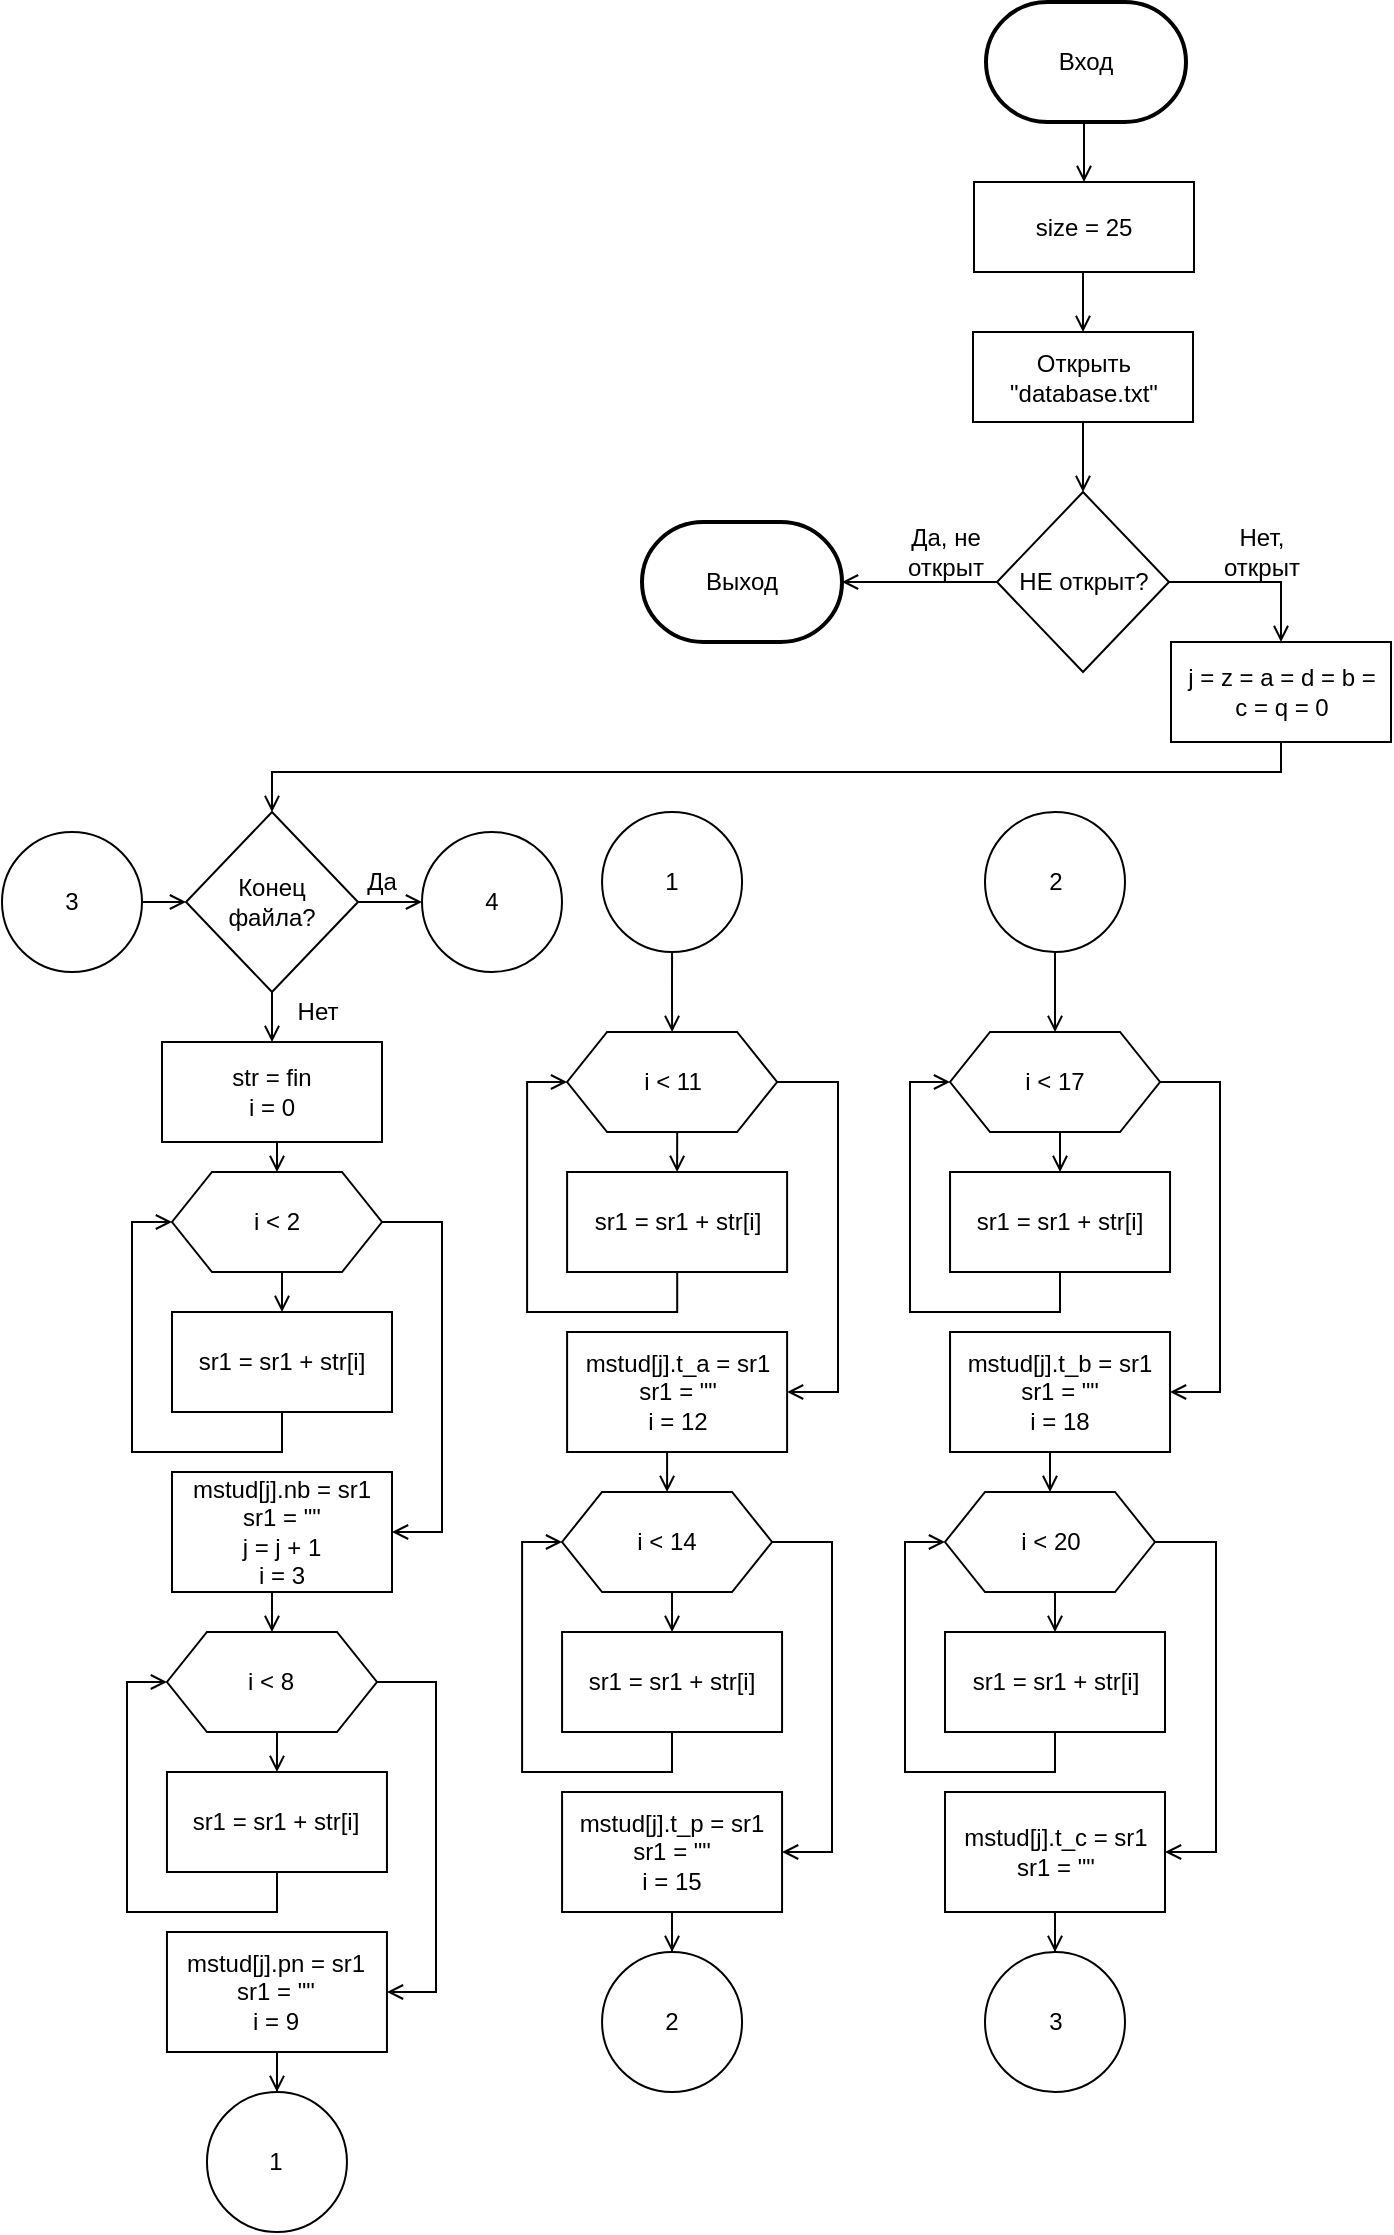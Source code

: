<mxfile version="13.9.1" type="github">
  <diagram id="2XYw5rfrzcdDfsoRY1aY" name="Page-1">
    <mxGraphModel dx="1671" dy="721" grid="1" gridSize="10" guides="1" tooltips="1" connect="1" arrows="1" fold="1" page="1" pageScale="1" pageWidth="827" pageHeight="1169" math="0" shadow="0">
      <root>
        <mxCell id="0" />
        <mxCell id="1" parent="0" />
        <mxCell id="bIGdx2mvvDFSyfbHBPX8-4" style="edgeStyle=orthogonalEdgeStyle;rounded=0;orthogonalLoop=1;jettySize=auto;html=1;exitX=0.5;exitY=1;exitDx=0;exitDy=0;exitPerimeter=0;entryX=0.5;entryY=0;entryDx=0;entryDy=0;endArrow=open;endFill=0;" parent="1" source="bIGdx2mvvDFSyfbHBPX8-2" edge="1">
          <mxGeometry relative="1" as="geometry">
            <mxPoint x="281" y="95" as="targetPoint" />
          </mxGeometry>
        </mxCell>
        <mxCell id="bIGdx2mvvDFSyfbHBPX8-2" value="Вход" style="strokeWidth=2;html=1;shape=mxgraph.flowchart.terminator;whiteSpace=wrap;" parent="1" vertex="1">
          <mxGeometry x="232" y="5" width="100" height="60" as="geometry" />
        </mxCell>
        <mxCell id="KQFqtlPDkMT88FlhOWFB-3" style="edgeStyle=orthogonalEdgeStyle;rounded=0;orthogonalLoop=1;jettySize=auto;html=1;entryX=0.5;entryY=0;entryDx=0;entryDy=0;endArrow=open;endFill=0;" edge="1" parent="1" source="gcUCHksnC8rrGLkKe8yG-3" target="B0YSBYVzR49liGQwaU1Z-23">
          <mxGeometry relative="1" as="geometry">
            <Array as="points">
              <mxPoint x="281" y="160" />
            </Array>
          </mxGeometry>
        </mxCell>
        <mxCell id="gcUCHksnC8rrGLkKe8yG-3" value="size = 25" style="rounded=0;whiteSpace=wrap;html=1;" parent="1" vertex="1">
          <mxGeometry x="226" y="95" width="110" height="45" as="geometry" />
        </mxCell>
        <mxCell id="KQFqtlPDkMT88FlhOWFB-7" style="edgeStyle=orthogonalEdgeStyle;rounded=0;orthogonalLoop=1;jettySize=auto;html=1;entryX=0;entryY=0.5;entryDx=0;entryDy=0;endArrow=open;endFill=0;" edge="1" parent="1" source="B0YSBYVzR49liGQwaU1Z-10" target="B0YSBYVzR49liGQwaU1Z-30">
          <mxGeometry relative="1" as="geometry">
            <Array as="points">
              <mxPoint x="380" y="390" />
              <mxPoint x="-125" y="390" />
            </Array>
          </mxGeometry>
        </mxCell>
        <mxCell id="B0YSBYVzR49liGQwaU1Z-10" value="j = z = a = d = b = &lt;br&gt;c = q = 0" style="rounded=0;whiteSpace=wrap;html=1;" parent="1" vertex="1">
          <mxGeometry x="324.5" y="325" width="110" height="50" as="geometry" />
        </mxCell>
        <mxCell id="B0YSBYVzR49liGQwaU1Z-11" style="edgeStyle=orthogonalEdgeStyle;rounded=0;orthogonalLoop=1;jettySize=auto;html=1;exitX=0.5;exitY=1;exitDx=0;exitDy=0;entryX=0;entryY=0.5;entryDx=0;entryDy=0;" parent="1" target="B0YSBYVzR49liGQwaU1Z-14" edge="1">
          <mxGeometry relative="1" as="geometry">
            <mxPoint x="274.5" y="262" as="sourcePoint" />
          </mxGeometry>
        </mxCell>
        <mxCell id="KQFqtlPDkMT88FlhOWFB-5" style="edgeStyle=orthogonalEdgeStyle;rounded=0;orthogonalLoop=1;jettySize=auto;html=1;entryX=0.5;entryY=0;entryDx=0;entryDy=0;endArrow=open;endFill=0;" edge="1" parent="1" source="B0YSBYVzR49liGQwaU1Z-14" target="B0YSBYVzR49liGQwaU1Z-10">
          <mxGeometry relative="1" as="geometry" />
        </mxCell>
        <mxCell id="KQFqtlPDkMT88FlhOWFB-6" style="edgeStyle=orthogonalEdgeStyle;rounded=0;orthogonalLoop=1;jettySize=auto;html=1;endArrow=open;endFill=0;" edge="1" parent="1" source="B0YSBYVzR49liGQwaU1Z-14" target="B0YSBYVzR49liGQwaU1Z-27">
          <mxGeometry relative="1" as="geometry" />
        </mxCell>
        <mxCell id="B0YSBYVzR49liGQwaU1Z-14" value="НЕ открыт?" style="rhombus;whiteSpace=wrap;html=1;direction=south;" parent="1" vertex="1">
          <mxGeometry x="237.5" y="250" width="86" height="90" as="geometry" />
        </mxCell>
        <mxCell id="B0YSBYVzR49liGQwaU1Z-15" value="Да, не открыт" style="text;html=1;strokeColor=none;fillColor=none;align=center;verticalAlign=middle;whiteSpace=wrap;rounded=0;" parent="1" vertex="1">
          <mxGeometry x="191.5" y="270" width="40" height="20" as="geometry" />
        </mxCell>
        <mxCell id="B0YSBYVzR49liGQwaU1Z-16" value="Нет, открыт" style="text;html=1;strokeColor=none;fillColor=none;align=center;verticalAlign=middle;whiteSpace=wrap;rounded=0;" parent="1" vertex="1">
          <mxGeometry x="349.5" y="270" width="40" height="20" as="geometry" />
        </mxCell>
        <mxCell id="KQFqtlPDkMT88FlhOWFB-4" style="edgeStyle=orthogonalEdgeStyle;rounded=0;orthogonalLoop=1;jettySize=auto;html=1;endArrow=open;endFill=0;" edge="1" parent="1" source="B0YSBYVzR49liGQwaU1Z-23" target="B0YSBYVzR49liGQwaU1Z-14">
          <mxGeometry relative="1" as="geometry" />
        </mxCell>
        <mxCell id="B0YSBYVzR49liGQwaU1Z-23" value="Открыть&lt;br&gt;&quot;database.txt&quot;" style="rounded=0;whiteSpace=wrap;html=1;" parent="1" vertex="1">
          <mxGeometry x="225.5" y="170" width="110" height="45" as="geometry" />
        </mxCell>
        <mxCell id="B0YSBYVzR49liGQwaU1Z-27" value="Выход" style="strokeWidth=2;html=1;shape=mxgraph.flowchart.terminator;whiteSpace=wrap;" parent="1" vertex="1">
          <mxGeometry x="60" y="265" width="100" height="60" as="geometry" />
        </mxCell>
        <mxCell id="KQFqtlPDkMT88FlhOWFB-8" style="edgeStyle=orthogonalEdgeStyle;rounded=0;orthogonalLoop=1;jettySize=auto;html=1;entryX=0.5;entryY=0;entryDx=0;entryDy=0;endArrow=open;endFill=0;" edge="1" parent="1" source="B0YSBYVzR49liGQwaU1Z-30" target="B0YSBYVzR49liGQwaU1Z-33">
          <mxGeometry relative="1" as="geometry" />
        </mxCell>
        <mxCell id="KQFqtlPDkMT88FlhOWFB-76" style="edgeStyle=orthogonalEdgeStyle;rounded=0;orthogonalLoop=1;jettySize=auto;html=1;exitX=0.5;exitY=0;exitDx=0;exitDy=0;entryX=0;entryY=0.5;entryDx=0;entryDy=0;endArrow=open;endFill=0;" edge="1" parent="1" source="B0YSBYVzR49liGQwaU1Z-30" target="KQFqtlPDkMT88FlhOWFB-75">
          <mxGeometry relative="1" as="geometry" />
        </mxCell>
        <mxCell id="B0YSBYVzR49liGQwaU1Z-30" value="Конец&lt;br&gt;файла?" style="rhombus;whiteSpace=wrap;html=1;direction=south;" parent="1" vertex="1">
          <mxGeometry x="-168" y="410" width="86" height="90" as="geometry" />
        </mxCell>
        <mxCell id="KQFqtlPDkMT88FlhOWFB-11" style="edgeStyle=orthogonalEdgeStyle;rounded=0;orthogonalLoop=1;jettySize=auto;html=1;exitX=0.5;exitY=1;exitDx=0;exitDy=0;entryX=0.5;entryY=0;entryDx=0;entryDy=0;endArrow=open;endFill=0;" edge="1" parent="1" source="B0YSBYVzR49liGQwaU1Z-33" target="KQFqtlPDkMT88FlhOWFB-1">
          <mxGeometry relative="1" as="geometry" />
        </mxCell>
        <mxCell id="B0YSBYVzR49liGQwaU1Z-33" value="str = fin&lt;br&gt;i = 0" style="rounded=0;whiteSpace=wrap;html=1;" parent="1" vertex="1">
          <mxGeometry x="-180" y="525" width="110" height="50" as="geometry" />
        </mxCell>
        <mxCell id="KQFqtlPDkMT88FlhOWFB-26" style="edgeStyle=orthogonalEdgeStyle;rounded=0;orthogonalLoop=1;jettySize=auto;html=1;entryX=0;entryY=0.5;entryDx=0;entryDy=0;endArrow=open;endFill=0;" edge="1" parent="1" source="B0YSBYVzR49liGQwaU1Z-40" target="KQFqtlPDkMT88FlhOWFB-1">
          <mxGeometry relative="1" as="geometry">
            <Array as="points">
              <mxPoint x="-120" y="730" />
              <mxPoint x="-195" y="730" />
              <mxPoint x="-195" y="615" />
            </Array>
          </mxGeometry>
        </mxCell>
        <mxCell id="B0YSBYVzR49liGQwaU1Z-40" value="sr1 = sr1 + str[i]" style="rounded=0;whiteSpace=wrap;html=1;" parent="1" vertex="1">
          <mxGeometry x="-175" y="660" width="110" height="50" as="geometry" />
        </mxCell>
        <mxCell id="KQFqtlPDkMT88FlhOWFB-35" style="edgeStyle=orthogonalEdgeStyle;rounded=0;orthogonalLoop=1;jettySize=auto;html=1;entryX=0.5;entryY=0;entryDx=0;entryDy=0;endArrow=open;endFill=0;" edge="1" parent="1" source="B0YSBYVzR49liGQwaU1Z-44" target="KQFqtlPDkMT88FlhOWFB-33">
          <mxGeometry relative="1" as="geometry">
            <Array as="points">
              <mxPoint x="-125" y="810" />
              <mxPoint x="-125" y="810" />
            </Array>
          </mxGeometry>
        </mxCell>
        <mxCell id="B0YSBYVzR49liGQwaU1Z-44" value="mstud[j].nb = sr1&lt;br&gt;sr1 = &quot;&quot;&lt;br&gt;j = j + 1&lt;br&gt;i = 3" style="rounded=0;whiteSpace=wrap;html=1;" parent="1" vertex="1">
          <mxGeometry x="-175" y="740" width="110" height="60" as="geometry" />
        </mxCell>
        <mxCell id="B0YSBYVzR49liGQwaU1Z-61" value="1" style="ellipse;whiteSpace=wrap;html=1;aspect=fixed;" parent="1" vertex="1">
          <mxGeometry x="-157.52" y="1050" width="70" height="70" as="geometry" />
        </mxCell>
        <mxCell id="KQFqtlPDkMT88FlhOWFB-13" style="edgeStyle=orthogonalEdgeStyle;rounded=0;orthogonalLoop=1;jettySize=auto;html=1;exitX=0.5;exitY=1;exitDx=0;exitDy=0;entryX=0.5;entryY=0;entryDx=0;entryDy=0;endArrow=open;endFill=0;" edge="1" parent="1" source="KQFqtlPDkMT88FlhOWFB-1" target="B0YSBYVzR49liGQwaU1Z-40">
          <mxGeometry relative="1" as="geometry" />
        </mxCell>
        <mxCell id="KQFqtlPDkMT88FlhOWFB-27" style="edgeStyle=orthogonalEdgeStyle;rounded=0;orthogonalLoop=1;jettySize=auto;html=1;exitX=1;exitY=0.5;exitDx=0;exitDy=0;entryX=1;entryY=0.5;entryDx=0;entryDy=0;endArrow=open;endFill=0;" edge="1" parent="1" source="KQFqtlPDkMT88FlhOWFB-1" target="B0YSBYVzR49liGQwaU1Z-44">
          <mxGeometry relative="1" as="geometry">
            <Array as="points">
              <mxPoint x="-40" y="615" />
              <mxPoint x="-40" y="770" />
            </Array>
          </mxGeometry>
        </mxCell>
        <mxCell id="KQFqtlPDkMT88FlhOWFB-1" value="i &amp;lt; 2" style="shape=hexagon;perimeter=hexagonPerimeter2;whiteSpace=wrap;html=1;fixedSize=1;" vertex="1" parent="1">
          <mxGeometry x="-175" y="590" width="105" height="50" as="geometry" />
        </mxCell>
        <mxCell id="KQFqtlPDkMT88FlhOWFB-9" value="Нет" style="text;html=1;strokeColor=none;fillColor=none;align=center;verticalAlign=middle;whiteSpace=wrap;rounded=0;" vertex="1" parent="1">
          <mxGeometry x="-122" y="500" width="40" height="20" as="geometry" />
        </mxCell>
        <mxCell id="KQFqtlPDkMT88FlhOWFB-28" style="edgeStyle=orthogonalEdgeStyle;rounded=0;orthogonalLoop=1;jettySize=auto;html=1;entryX=0;entryY=0.5;entryDx=0;entryDy=0;endArrow=open;endFill=0;" edge="1" parent="1" source="KQFqtlPDkMT88FlhOWFB-29" target="KQFqtlPDkMT88FlhOWFB-33">
          <mxGeometry relative="1" as="geometry">
            <Array as="points">
              <mxPoint x="-122.52" y="960" />
              <mxPoint x="-197.52" y="960" />
              <mxPoint x="-197.52" y="845" />
            </Array>
          </mxGeometry>
        </mxCell>
        <mxCell id="KQFqtlPDkMT88FlhOWFB-29" value="sr1 = sr1 + str[i]" style="rounded=0;whiteSpace=wrap;html=1;" vertex="1" parent="1">
          <mxGeometry x="-177.52" y="890" width="110" height="50" as="geometry" />
        </mxCell>
        <mxCell id="KQFqtlPDkMT88FlhOWFB-34" style="edgeStyle=orthogonalEdgeStyle;rounded=0;orthogonalLoop=1;jettySize=auto;html=1;endArrow=open;endFill=0;" edge="1" parent="1" source="KQFqtlPDkMT88FlhOWFB-30" target="B0YSBYVzR49liGQwaU1Z-61">
          <mxGeometry relative="1" as="geometry" />
        </mxCell>
        <mxCell id="KQFqtlPDkMT88FlhOWFB-30" value="mstud[j].pn = sr1&lt;br&gt;sr1 = &quot;&quot;&lt;br&gt;i = 9" style="rounded=0;whiteSpace=wrap;html=1;" vertex="1" parent="1">
          <mxGeometry x="-177.52" y="970" width="110" height="60" as="geometry" />
        </mxCell>
        <mxCell id="KQFqtlPDkMT88FlhOWFB-31" style="edgeStyle=orthogonalEdgeStyle;rounded=0;orthogonalLoop=1;jettySize=auto;html=1;exitX=0.5;exitY=1;exitDx=0;exitDy=0;entryX=0.5;entryY=0;entryDx=0;entryDy=0;endArrow=open;endFill=0;" edge="1" parent="1" source="KQFqtlPDkMT88FlhOWFB-33" target="KQFqtlPDkMT88FlhOWFB-29">
          <mxGeometry relative="1" as="geometry" />
        </mxCell>
        <mxCell id="KQFqtlPDkMT88FlhOWFB-32" style="edgeStyle=orthogonalEdgeStyle;rounded=0;orthogonalLoop=1;jettySize=auto;html=1;exitX=1;exitY=0.5;exitDx=0;exitDy=0;entryX=1;entryY=0.5;entryDx=0;entryDy=0;endArrow=open;endFill=0;" edge="1" parent="1" source="KQFqtlPDkMT88FlhOWFB-33" target="KQFqtlPDkMT88FlhOWFB-30">
          <mxGeometry relative="1" as="geometry">
            <Array as="points">
              <mxPoint x="-43" y="845" />
              <mxPoint x="-43" y="1000" />
            </Array>
          </mxGeometry>
        </mxCell>
        <mxCell id="KQFqtlPDkMT88FlhOWFB-33" value="i &amp;lt; 8" style="shape=hexagon;perimeter=hexagonPerimeter2;whiteSpace=wrap;html=1;fixedSize=1;" vertex="1" parent="1">
          <mxGeometry x="-177.52" y="820" width="105" height="50" as="geometry" />
        </mxCell>
        <mxCell id="KQFqtlPDkMT88FlhOWFB-36" style="edgeStyle=orthogonalEdgeStyle;rounded=0;orthogonalLoop=1;jettySize=auto;html=1;entryX=0;entryY=0.5;entryDx=0;entryDy=0;endArrow=open;endFill=0;" edge="1" parent="1" source="KQFqtlPDkMT88FlhOWFB-37" target="KQFqtlPDkMT88FlhOWFB-43">
          <mxGeometry relative="1" as="geometry">
            <Array as="points">
              <mxPoint x="77.55" y="660" />
              <mxPoint x="2.55" y="660" />
              <mxPoint x="2.55" y="545" />
            </Array>
          </mxGeometry>
        </mxCell>
        <mxCell id="KQFqtlPDkMT88FlhOWFB-37" value="sr1 = sr1 + str[i]" style="rounded=0;whiteSpace=wrap;html=1;" vertex="1" parent="1">
          <mxGeometry x="22.55" y="590" width="110" height="50" as="geometry" />
        </mxCell>
        <mxCell id="KQFqtlPDkMT88FlhOWFB-38" style="edgeStyle=orthogonalEdgeStyle;rounded=0;orthogonalLoop=1;jettySize=auto;html=1;entryX=0.5;entryY=0;entryDx=0;entryDy=0;endArrow=open;endFill=0;" edge="1" parent="1" source="KQFqtlPDkMT88FlhOWFB-39" target="KQFqtlPDkMT88FlhOWFB-50">
          <mxGeometry relative="1" as="geometry">
            <Array as="points">
              <mxPoint x="72.55" y="740" />
              <mxPoint x="72.55" y="740" />
            </Array>
          </mxGeometry>
        </mxCell>
        <mxCell id="KQFqtlPDkMT88FlhOWFB-39" value="mstud[j].t_a = sr1&lt;br&gt;sr1 = &quot;&quot;&lt;br&gt;i = 12" style="rounded=0;whiteSpace=wrap;html=1;" vertex="1" parent="1">
          <mxGeometry x="22.55" y="670" width="110" height="60" as="geometry" />
        </mxCell>
        <mxCell id="KQFqtlPDkMT88FlhOWFB-40" value="2" style="ellipse;whiteSpace=wrap;html=1;aspect=fixed;" vertex="1" parent="1">
          <mxGeometry x="40.03" y="980" width="70" height="70" as="geometry" />
        </mxCell>
        <mxCell id="KQFqtlPDkMT88FlhOWFB-41" style="edgeStyle=orthogonalEdgeStyle;rounded=0;orthogonalLoop=1;jettySize=auto;html=1;exitX=0.5;exitY=1;exitDx=0;exitDy=0;entryX=0.5;entryY=0;entryDx=0;entryDy=0;endArrow=open;endFill=0;" edge="1" parent="1" source="KQFqtlPDkMT88FlhOWFB-43" target="KQFqtlPDkMT88FlhOWFB-37">
          <mxGeometry relative="1" as="geometry" />
        </mxCell>
        <mxCell id="KQFqtlPDkMT88FlhOWFB-42" style="edgeStyle=orthogonalEdgeStyle;rounded=0;orthogonalLoop=1;jettySize=auto;html=1;exitX=1;exitY=0.5;exitDx=0;exitDy=0;entryX=1;entryY=0.5;entryDx=0;entryDy=0;endArrow=open;endFill=0;" edge="1" parent="1" source="KQFqtlPDkMT88FlhOWFB-43" target="KQFqtlPDkMT88FlhOWFB-39">
          <mxGeometry relative="1" as="geometry">
            <Array as="points">
              <mxPoint x="158" y="545" />
              <mxPoint x="158" y="700" />
            </Array>
          </mxGeometry>
        </mxCell>
        <mxCell id="KQFqtlPDkMT88FlhOWFB-43" value="i &amp;lt; 11" style="shape=hexagon;perimeter=hexagonPerimeter2;whiteSpace=wrap;html=1;fixedSize=1;" vertex="1" parent="1">
          <mxGeometry x="22.55" y="520" width="105" height="50" as="geometry" />
        </mxCell>
        <mxCell id="KQFqtlPDkMT88FlhOWFB-44" style="edgeStyle=orthogonalEdgeStyle;rounded=0;orthogonalLoop=1;jettySize=auto;html=1;entryX=0;entryY=0.5;entryDx=0;entryDy=0;endArrow=open;endFill=0;" edge="1" parent="1" source="KQFqtlPDkMT88FlhOWFB-45" target="KQFqtlPDkMT88FlhOWFB-50">
          <mxGeometry relative="1" as="geometry">
            <Array as="points">
              <mxPoint x="75.03" y="890" />
              <mxPoint x="0.03" y="890" />
              <mxPoint x="0.03" y="775" />
            </Array>
          </mxGeometry>
        </mxCell>
        <mxCell id="KQFqtlPDkMT88FlhOWFB-45" value="sr1 = sr1 + str[i]" style="rounded=0;whiteSpace=wrap;html=1;" vertex="1" parent="1">
          <mxGeometry x="20.03" y="820" width="110" height="50" as="geometry" />
        </mxCell>
        <mxCell id="KQFqtlPDkMT88FlhOWFB-46" style="edgeStyle=orthogonalEdgeStyle;rounded=0;orthogonalLoop=1;jettySize=auto;html=1;endArrow=open;endFill=0;" edge="1" parent="1" source="KQFqtlPDkMT88FlhOWFB-47" target="KQFqtlPDkMT88FlhOWFB-40">
          <mxGeometry relative="1" as="geometry" />
        </mxCell>
        <mxCell id="KQFqtlPDkMT88FlhOWFB-47" value="mstud[j].t_p = sr1&lt;br&gt;sr1 = &quot;&quot;&lt;br&gt;i = 15" style="rounded=0;whiteSpace=wrap;html=1;" vertex="1" parent="1">
          <mxGeometry x="20.03" y="900" width="110" height="60" as="geometry" />
        </mxCell>
        <mxCell id="KQFqtlPDkMT88FlhOWFB-48" style="edgeStyle=orthogonalEdgeStyle;rounded=0;orthogonalLoop=1;jettySize=auto;html=1;exitX=0.5;exitY=1;exitDx=0;exitDy=0;entryX=0.5;entryY=0;entryDx=0;entryDy=0;endArrow=open;endFill=0;" edge="1" parent="1" source="KQFqtlPDkMT88FlhOWFB-50" target="KQFqtlPDkMT88FlhOWFB-45">
          <mxGeometry relative="1" as="geometry" />
        </mxCell>
        <mxCell id="KQFqtlPDkMT88FlhOWFB-49" style="edgeStyle=orthogonalEdgeStyle;rounded=0;orthogonalLoop=1;jettySize=auto;html=1;exitX=1;exitY=0.5;exitDx=0;exitDy=0;entryX=1;entryY=0.5;entryDx=0;entryDy=0;endArrow=open;endFill=0;" edge="1" parent="1" source="KQFqtlPDkMT88FlhOWFB-50" target="KQFqtlPDkMT88FlhOWFB-47">
          <mxGeometry relative="1" as="geometry">
            <Array as="points">
              <mxPoint x="155" y="775" />
              <mxPoint x="155" y="930" />
            </Array>
          </mxGeometry>
        </mxCell>
        <mxCell id="KQFqtlPDkMT88FlhOWFB-50" value="i &amp;lt; 14" style="shape=hexagon;perimeter=hexagonPerimeter2;whiteSpace=wrap;html=1;fixedSize=1;" vertex="1" parent="1">
          <mxGeometry x="20.03" y="750" width="105" height="50" as="geometry" />
        </mxCell>
        <mxCell id="KQFqtlPDkMT88FlhOWFB-52" style="edgeStyle=orthogonalEdgeStyle;rounded=0;orthogonalLoop=1;jettySize=auto;html=1;entryX=0.5;entryY=0;entryDx=0;entryDy=0;endArrow=open;endFill=0;" edge="1" parent="1" source="KQFqtlPDkMT88FlhOWFB-51" target="KQFqtlPDkMT88FlhOWFB-43">
          <mxGeometry relative="1" as="geometry" />
        </mxCell>
        <mxCell id="KQFqtlPDkMT88FlhOWFB-51" value="1" style="ellipse;whiteSpace=wrap;html=1;aspect=fixed;" vertex="1" parent="1">
          <mxGeometry x="40.03" y="410" width="70" height="70" as="geometry" />
        </mxCell>
        <mxCell id="KQFqtlPDkMT88FlhOWFB-53" style="edgeStyle=orthogonalEdgeStyle;rounded=0;orthogonalLoop=1;jettySize=auto;html=1;entryX=0;entryY=0.5;entryDx=0;entryDy=0;endArrow=open;endFill=0;" edge="1" parent="1" source="KQFqtlPDkMT88FlhOWFB-54" target="KQFqtlPDkMT88FlhOWFB-60">
          <mxGeometry relative="1" as="geometry">
            <Array as="points">
              <mxPoint x="269.02" y="660" />
              <mxPoint x="194.02" y="660" />
              <mxPoint x="194.02" y="545" />
            </Array>
          </mxGeometry>
        </mxCell>
        <mxCell id="KQFqtlPDkMT88FlhOWFB-54" value="sr1 = sr1 + str[i]" style="rounded=0;whiteSpace=wrap;html=1;" vertex="1" parent="1">
          <mxGeometry x="214.02" y="590" width="110" height="50" as="geometry" />
        </mxCell>
        <mxCell id="KQFqtlPDkMT88FlhOWFB-55" style="edgeStyle=orthogonalEdgeStyle;rounded=0;orthogonalLoop=1;jettySize=auto;html=1;entryX=0.5;entryY=0;entryDx=0;entryDy=0;endArrow=open;endFill=0;" edge="1" parent="1" source="KQFqtlPDkMT88FlhOWFB-56" target="KQFqtlPDkMT88FlhOWFB-67">
          <mxGeometry relative="1" as="geometry">
            <Array as="points">
              <mxPoint x="264.02" y="740" />
              <mxPoint x="264.02" y="740" />
            </Array>
          </mxGeometry>
        </mxCell>
        <mxCell id="KQFqtlPDkMT88FlhOWFB-56" value="mstud[j].t_b = sr1&lt;br&gt;sr1 = &quot;&quot;&lt;br&gt;i = 18" style="rounded=0;whiteSpace=wrap;html=1;" vertex="1" parent="1">
          <mxGeometry x="214.02" y="670" width="110" height="60" as="geometry" />
        </mxCell>
        <mxCell id="KQFqtlPDkMT88FlhOWFB-57" value="3" style="ellipse;whiteSpace=wrap;html=1;aspect=fixed;" vertex="1" parent="1">
          <mxGeometry x="231.5" y="980" width="70" height="70" as="geometry" />
        </mxCell>
        <mxCell id="KQFqtlPDkMT88FlhOWFB-58" style="edgeStyle=orthogonalEdgeStyle;rounded=0;orthogonalLoop=1;jettySize=auto;html=1;exitX=0.5;exitY=1;exitDx=0;exitDy=0;entryX=0.5;entryY=0;entryDx=0;entryDy=0;endArrow=open;endFill=0;" edge="1" parent="1" source="KQFqtlPDkMT88FlhOWFB-60" target="KQFqtlPDkMT88FlhOWFB-54">
          <mxGeometry relative="1" as="geometry" />
        </mxCell>
        <mxCell id="KQFqtlPDkMT88FlhOWFB-59" style="edgeStyle=orthogonalEdgeStyle;rounded=0;orthogonalLoop=1;jettySize=auto;html=1;exitX=1;exitY=0.5;exitDx=0;exitDy=0;entryX=1;entryY=0.5;entryDx=0;entryDy=0;endArrow=open;endFill=0;" edge="1" parent="1" source="KQFqtlPDkMT88FlhOWFB-60" target="KQFqtlPDkMT88FlhOWFB-56">
          <mxGeometry relative="1" as="geometry">
            <Array as="points">
              <mxPoint x="349" y="545" />
              <mxPoint x="349" y="700" />
            </Array>
          </mxGeometry>
        </mxCell>
        <mxCell id="KQFqtlPDkMT88FlhOWFB-60" value="i &amp;lt; 17" style="shape=hexagon;perimeter=hexagonPerimeter2;whiteSpace=wrap;html=1;fixedSize=1;" vertex="1" parent="1">
          <mxGeometry x="214.02" y="520" width="105" height="50" as="geometry" />
        </mxCell>
        <mxCell id="KQFqtlPDkMT88FlhOWFB-61" style="edgeStyle=orthogonalEdgeStyle;rounded=0;orthogonalLoop=1;jettySize=auto;html=1;entryX=0;entryY=0.5;entryDx=0;entryDy=0;endArrow=open;endFill=0;" edge="1" parent="1" source="KQFqtlPDkMT88FlhOWFB-62" target="KQFqtlPDkMT88FlhOWFB-67">
          <mxGeometry relative="1" as="geometry">
            <Array as="points">
              <mxPoint x="266.5" y="890" />
              <mxPoint x="191.5" y="890" />
              <mxPoint x="191.5" y="775" />
            </Array>
          </mxGeometry>
        </mxCell>
        <mxCell id="KQFqtlPDkMT88FlhOWFB-62" value="sr1 = sr1 + str[i]" style="rounded=0;whiteSpace=wrap;html=1;" vertex="1" parent="1">
          <mxGeometry x="211.5" y="820" width="110" height="50" as="geometry" />
        </mxCell>
        <mxCell id="KQFqtlPDkMT88FlhOWFB-63" style="edgeStyle=orthogonalEdgeStyle;rounded=0;orthogonalLoop=1;jettySize=auto;html=1;endArrow=open;endFill=0;" edge="1" parent="1" source="KQFqtlPDkMT88FlhOWFB-64" target="KQFqtlPDkMT88FlhOWFB-57">
          <mxGeometry relative="1" as="geometry" />
        </mxCell>
        <mxCell id="KQFqtlPDkMT88FlhOWFB-64" value="mstud[j].t_c = sr1&lt;br&gt;sr1 = &quot;&quot;" style="rounded=0;whiteSpace=wrap;html=1;" vertex="1" parent="1">
          <mxGeometry x="211.5" y="900" width="110" height="60" as="geometry" />
        </mxCell>
        <mxCell id="KQFqtlPDkMT88FlhOWFB-65" style="edgeStyle=orthogonalEdgeStyle;rounded=0;orthogonalLoop=1;jettySize=auto;html=1;exitX=0.5;exitY=1;exitDx=0;exitDy=0;entryX=0.5;entryY=0;entryDx=0;entryDy=0;endArrow=open;endFill=0;" edge="1" parent="1" source="KQFqtlPDkMT88FlhOWFB-67" target="KQFqtlPDkMT88FlhOWFB-62">
          <mxGeometry relative="1" as="geometry" />
        </mxCell>
        <mxCell id="KQFqtlPDkMT88FlhOWFB-66" style="edgeStyle=orthogonalEdgeStyle;rounded=0;orthogonalLoop=1;jettySize=auto;html=1;exitX=1;exitY=0.5;exitDx=0;exitDy=0;entryX=1;entryY=0.5;entryDx=0;entryDy=0;endArrow=open;endFill=0;" edge="1" parent="1" source="KQFqtlPDkMT88FlhOWFB-67" target="KQFqtlPDkMT88FlhOWFB-64">
          <mxGeometry relative="1" as="geometry">
            <Array as="points">
              <mxPoint x="347" y="775" />
              <mxPoint x="347" y="930" />
            </Array>
          </mxGeometry>
        </mxCell>
        <mxCell id="KQFqtlPDkMT88FlhOWFB-67" value="i &amp;lt; 20" style="shape=hexagon;perimeter=hexagonPerimeter2;whiteSpace=wrap;html=1;fixedSize=1;" vertex="1" parent="1">
          <mxGeometry x="211.5" y="750" width="105" height="50" as="geometry" />
        </mxCell>
        <mxCell id="KQFqtlPDkMT88FlhOWFB-68" style="edgeStyle=orthogonalEdgeStyle;rounded=0;orthogonalLoop=1;jettySize=auto;html=1;entryX=0.5;entryY=0;entryDx=0;entryDy=0;endArrow=open;endFill=0;" edge="1" parent="1" source="KQFqtlPDkMT88FlhOWFB-69" target="KQFqtlPDkMT88FlhOWFB-60">
          <mxGeometry relative="1" as="geometry" />
        </mxCell>
        <mxCell id="KQFqtlPDkMT88FlhOWFB-69" value="2" style="ellipse;whiteSpace=wrap;html=1;aspect=fixed;" vertex="1" parent="1">
          <mxGeometry x="231.5" y="410" width="70" height="70" as="geometry" />
        </mxCell>
        <mxCell id="KQFqtlPDkMT88FlhOWFB-73" style="edgeStyle=orthogonalEdgeStyle;rounded=0;orthogonalLoop=1;jettySize=auto;html=1;exitX=1;exitY=0.5;exitDx=0;exitDy=0;entryX=0.5;entryY=1;entryDx=0;entryDy=0;endArrow=open;endFill=0;" edge="1" parent="1" source="KQFqtlPDkMT88FlhOWFB-72" target="B0YSBYVzR49liGQwaU1Z-30">
          <mxGeometry relative="1" as="geometry" />
        </mxCell>
        <mxCell id="KQFqtlPDkMT88FlhOWFB-72" value="3" style="ellipse;whiteSpace=wrap;html=1;aspect=fixed;" vertex="1" parent="1">
          <mxGeometry x="-260" y="420" width="70" height="70" as="geometry" />
        </mxCell>
        <mxCell id="KQFqtlPDkMT88FlhOWFB-75" value="4" style="ellipse;whiteSpace=wrap;html=1;aspect=fixed;" vertex="1" parent="1">
          <mxGeometry x="-50.0" y="420" width="70" height="70" as="geometry" />
        </mxCell>
        <mxCell id="KQFqtlPDkMT88FlhOWFB-77" value="Да" style="text;html=1;strokeColor=none;fillColor=none;align=center;verticalAlign=middle;whiteSpace=wrap;rounded=0;" vertex="1" parent="1">
          <mxGeometry x="-90" y="435" width="40" height="20" as="geometry" />
        </mxCell>
      </root>
    </mxGraphModel>
  </diagram>
</mxfile>
